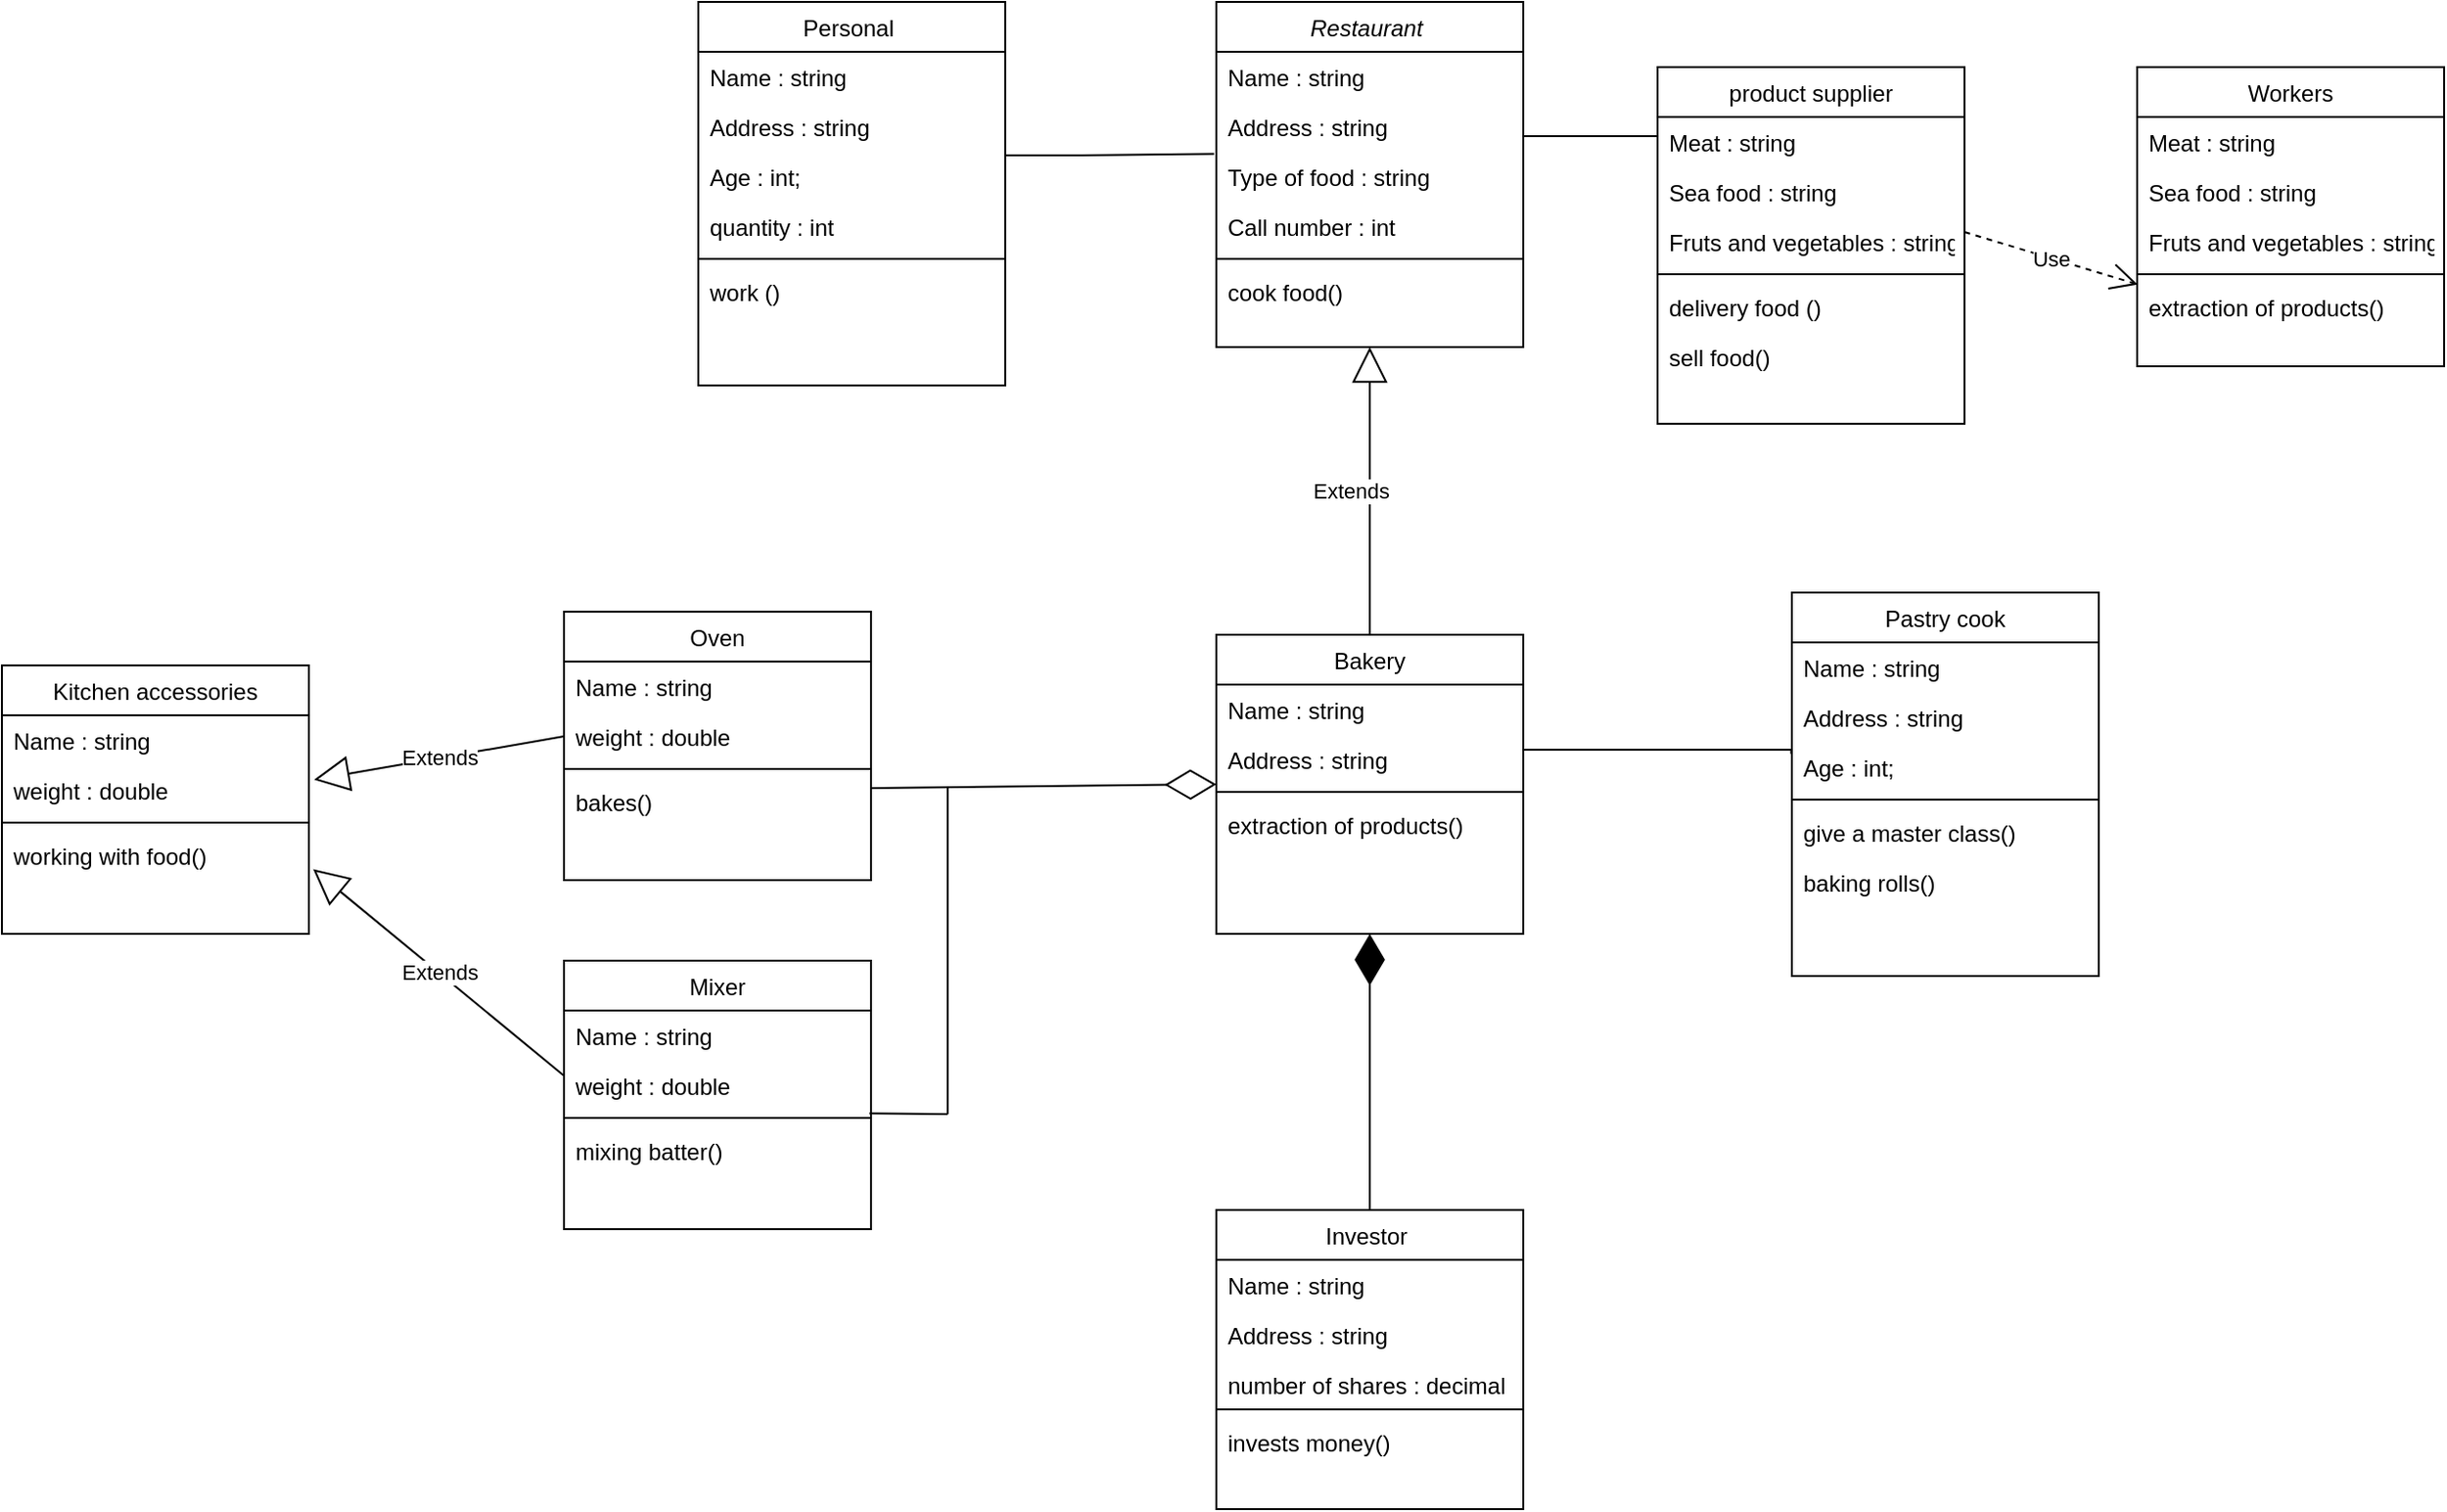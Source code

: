 <mxfile version="20.3.0" type="device"><diagram id="C5RBs43oDa-KdzZeNtuy" name="Page-1"><mxGraphModel dx="3197" dy="1315" grid="1" gridSize="10" guides="1" tooltips="1" connect="1" arrows="1" fold="1" page="1" pageScale="1" pageWidth="827" pageHeight="1169" math="0" shadow="0"><root><mxCell id="WIyWlLk6GJQsqaUBKTNV-0"/><mxCell id="WIyWlLk6GJQsqaUBKTNV-1" parent="WIyWlLk6GJQsqaUBKTNV-0"/><mxCell id="zkfFHV4jXpPFQw0GAbJ--0" value="Restaurant " style="swimlane;fontStyle=2;align=center;verticalAlign=top;childLayout=stackLayout;horizontal=1;startSize=26;horizontalStack=0;resizeParent=1;resizeLast=0;collapsible=1;marginBottom=0;rounded=0;shadow=0;strokeWidth=1;" parent="WIyWlLk6GJQsqaUBKTNV-1" vertex="1"><mxGeometry x="220" y="120" width="160" height="180" as="geometry"><mxRectangle x="230" y="140" width="160" height="26" as="alternateBounds"/></mxGeometry></mxCell><mxCell id="zkfFHV4jXpPFQw0GAbJ--1" value="Name : string" style="text;align=left;verticalAlign=top;spacingLeft=4;spacingRight=4;overflow=hidden;rotatable=0;points=[[0,0.5],[1,0.5]];portConstraint=eastwest;" parent="zkfFHV4jXpPFQw0GAbJ--0" vertex="1"><mxGeometry y="26" width="160" height="26" as="geometry"/></mxCell><mxCell id="zkfFHV4jXpPFQw0GAbJ--2" value="Address : string" style="text;align=left;verticalAlign=top;spacingLeft=4;spacingRight=4;overflow=hidden;rotatable=0;points=[[0,0.5],[1,0.5]];portConstraint=eastwest;rounded=0;shadow=0;html=0;" parent="zkfFHV4jXpPFQw0GAbJ--0" vertex="1"><mxGeometry y="52" width="160" height="26" as="geometry"/></mxCell><mxCell id="zkfFHV4jXpPFQw0GAbJ--3" value="Type of food : string " style="text;align=left;verticalAlign=top;spacingLeft=4;spacingRight=4;overflow=hidden;rotatable=0;points=[[0,0.5],[1,0.5]];portConstraint=eastwest;rounded=0;shadow=0;html=0;" parent="zkfFHV4jXpPFQw0GAbJ--0" vertex="1"><mxGeometry y="78" width="160" height="26" as="geometry"/></mxCell><mxCell id="2Ug2BxWa-2pnlb_ujtvw-30" value="Call number : int" style="text;align=left;verticalAlign=top;spacingLeft=4;spacingRight=4;overflow=hidden;rotatable=0;points=[[0,0.5],[1,0.5]];portConstraint=eastwest;rounded=0;shadow=0;html=0;" vertex="1" parent="zkfFHV4jXpPFQw0GAbJ--0"><mxGeometry y="104" width="160" height="26" as="geometry"/></mxCell><mxCell id="2Ug2BxWa-2pnlb_ujtvw-0" value="" style="line;html=1;strokeWidth=1;align=left;verticalAlign=middle;spacingTop=-1;spacingLeft=3;spacingRight=3;rotatable=0;labelPosition=right;points=[];portConstraint=eastwest;" vertex="1" parent="zkfFHV4jXpPFQw0GAbJ--0"><mxGeometry y="130" width="160" height="8" as="geometry"/></mxCell><mxCell id="2Ug2BxWa-2pnlb_ujtvw-2" value="cook food()" style="text;align=left;verticalAlign=top;spacingLeft=4;spacingRight=4;overflow=hidden;rotatable=0;points=[[0,0.5],[1,0.5]];portConstraint=eastwest;rounded=0;shadow=0;html=0;" vertex="1" parent="zkfFHV4jXpPFQw0GAbJ--0"><mxGeometry y="138" width="160" height="20" as="geometry"/></mxCell><mxCell id="zkfFHV4jXpPFQw0GAbJ--13" value="product supplier" style="swimlane;fontStyle=0;align=center;verticalAlign=top;childLayout=stackLayout;horizontal=1;startSize=26;horizontalStack=0;resizeParent=1;resizeLast=0;collapsible=1;marginBottom=0;rounded=0;shadow=0;strokeWidth=1;" parent="WIyWlLk6GJQsqaUBKTNV-1" vertex="1"><mxGeometry x="450" y="154" width="160" height="186" as="geometry"><mxRectangle x="340" y="380" width="170" height="26" as="alternateBounds"/></mxGeometry></mxCell><mxCell id="zkfFHV4jXpPFQw0GAbJ--14" value="Meat : string" style="text;align=left;verticalAlign=top;spacingLeft=4;spacingRight=4;overflow=hidden;rotatable=0;points=[[0,0.5],[1,0.5]];portConstraint=eastwest;" parent="zkfFHV4jXpPFQw0GAbJ--13" vertex="1"><mxGeometry y="26" width="160" height="26" as="geometry"/></mxCell><mxCell id="2Ug2BxWa-2pnlb_ujtvw-9" value="Sea food : string" style="text;align=left;verticalAlign=top;spacingLeft=4;spacingRight=4;overflow=hidden;rotatable=0;points=[[0,0.5],[1,0.5]];portConstraint=eastwest;" vertex="1" parent="zkfFHV4jXpPFQw0GAbJ--13"><mxGeometry y="52" width="160" height="26" as="geometry"/></mxCell><mxCell id="2Ug2BxWa-2pnlb_ujtvw-28" value="Fruts and vegetables : string " style="text;align=left;verticalAlign=top;spacingLeft=4;spacingRight=4;overflow=hidden;rotatable=0;points=[[0,0.5],[1,0.5]];portConstraint=eastwest;" vertex="1" parent="zkfFHV4jXpPFQw0GAbJ--13"><mxGeometry y="78" width="160" height="26" as="geometry"/></mxCell><mxCell id="2Ug2BxWa-2pnlb_ujtvw-10" value="" style="line;html=1;strokeWidth=1;align=left;verticalAlign=middle;spacingTop=-1;spacingLeft=3;spacingRight=3;rotatable=0;labelPosition=right;points=[];portConstraint=eastwest;" vertex="1" parent="zkfFHV4jXpPFQw0GAbJ--13"><mxGeometry y="104" width="160" height="8" as="geometry"/></mxCell><mxCell id="2Ug2BxWa-2pnlb_ujtvw-12" value="delivery food ()" style="text;align=left;verticalAlign=top;spacingLeft=4;spacingRight=4;overflow=hidden;rotatable=0;points=[[0,0.5],[1,0.5]];portConstraint=eastwest;" vertex="1" parent="zkfFHV4jXpPFQw0GAbJ--13"><mxGeometry y="112" width="160" height="26" as="geometry"/></mxCell><mxCell id="2Ug2BxWa-2pnlb_ujtvw-11" value="sell food()" style="text;align=left;verticalAlign=top;spacingLeft=4;spacingRight=4;overflow=hidden;rotatable=0;points=[[0,0.5],[1,0.5]];portConstraint=eastwest;" vertex="1" parent="zkfFHV4jXpPFQw0GAbJ--13"><mxGeometry y="138" width="160" height="26" as="geometry"/></mxCell><mxCell id="2Ug2BxWa-2pnlb_ujtvw-5" value="" style="endArrow=none;html=1;edgeStyle=orthogonalEdgeStyle;rounded=0;" edge="1" parent="WIyWlLk6GJQsqaUBKTNV-1"><mxGeometry relative="1" as="geometry"><mxPoint x="380" y="190" as="sourcePoint"/><mxPoint x="450" y="190" as="targetPoint"/><Array as="points"><mxPoint x="420" y="190"/><mxPoint x="420" y="190"/></Array></mxGeometry></mxCell><mxCell id="2Ug2BxWa-2pnlb_ujtvw-13" value="Workers" style="swimlane;fontStyle=0;align=center;verticalAlign=top;childLayout=stackLayout;horizontal=1;startSize=26;horizontalStack=0;resizeParent=1;resizeLast=0;collapsible=1;marginBottom=0;rounded=0;shadow=0;strokeWidth=1;" vertex="1" parent="WIyWlLk6GJQsqaUBKTNV-1"><mxGeometry x="700" y="154" width="160" height="156" as="geometry"><mxRectangle x="340" y="380" width="170" height="26" as="alternateBounds"/></mxGeometry></mxCell><mxCell id="2Ug2BxWa-2pnlb_ujtvw-14" value="Meat : string" style="text;align=left;verticalAlign=top;spacingLeft=4;spacingRight=4;overflow=hidden;rotatable=0;points=[[0,0.5],[1,0.5]];portConstraint=eastwest;" vertex="1" parent="2Ug2BxWa-2pnlb_ujtvw-13"><mxGeometry y="26" width="160" height="26" as="geometry"/></mxCell><mxCell id="2Ug2BxWa-2pnlb_ujtvw-15" value="Sea food : string" style="text;align=left;verticalAlign=top;spacingLeft=4;spacingRight=4;overflow=hidden;rotatable=0;points=[[0,0.5],[1,0.5]];portConstraint=eastwest;" vertex="1" parent="2Ug2BxWa-2pnlb_ujtvw-13"><mxGeometry y="52" width="160" height="26" as="geometry"/></mxCell><mxCell id="2Ug2BxWa-2pnlb_ujtvw-29" value="Fruts and vegetables : string " style="text;align=left;verticalAlign=top;spacingLeft=4;spacingRight=4;overflow=hidden;rotatable=0;points=[[0,0.5],[1,0.5]];portConstraint=eastwest;" vertex="1" parent="2Ug2BxWa-2pnlb_ujtvw-13"><mxGeometry y="78" width="160" height="26" as="geometry"/></mxCell><mxCell id="2Ug2BxWa-2pnlb_ujtvw-16" value="" style="line;html=1;strokeWidth=1;align=left;verticalAlign=middle;spacingTop=-1;spacingLeft=3;spacingRight=3;rotatable=0;labelPosition=right;points=[];portConstraint=eastwest;" vertex="1" parent="2Ug2BxWa-2pnlb_ujtvw-13"><mxGeometry y="104" width="160" height="8" as="geometry"/></mxCell><mxCell id="2Ug2BxWa-2pnlb_ujtvw-17" value="extraction of products()" style="text;align=left;verticalAlign=top;spacingLeft=4;spacingRight=4;overflow=hidden;rotatable=0;points=[[0,0.5],[1,0.5]];portConstraint=eastwest;" vertex="1" parent="2Ug2BxWa-2pnlb_ujtvw-13"><mxGeometry y="112" width="160" height="26" as="geometry"/></mxCell><mxCell id="2Ug2BxWa-2pnlb_ujtvw-22" value="Use" style="endArrow=open;endSize=12;dashed=1;html=1;rounded=0;entryX=0.002;entryY=0.051;entryDx=0;entryDy=0;entryPerimeter=0;" edge="1" parent="WIyWlLk6GJQsqaUBKTNV-1" target="2Ug2BxWa-2pnlb_ujtvw-17"><mxGeometry width="160" relative="1" as="geometry"><mxPoint x="610" y="240" as="sourcePoint"/><mxPoint x="670" y="240" as="targetPoint"/></mxGeometry></mxCell><mxCell id="2Ug2BxWa-2pnlb_ujtvw-23" value="Bakery" style="swimlane;fontStyle=0;align=center;verticalAlign=top;childLayout=stackLayout;horizontal=1;startSize=26;horizontalStack=0;resizeParent=1;resizeLast=0;collapsible=1;marginBottom=0;rounded=0;shadow=0;strokeWidth=1;" vertex="1" parent="WIyWlLk6GJQsqaUBKTNV-1"><mxGeometry x="220" y="450" width="160" height="156" as="geometry"><mxRectangle x="340" y="380" width="170" height="26" as="alternateBounds"/></mxGeometry></mxCell><mxCell id="2Ug2BxWa-2pnlb_ujtvw-24" value="Name : string" style="text;align=left;verticalAlign=top;spacingLeft=4;spacingRight=4;overflow=hidden;rotatable=0;points=[[0,0.5],[1,0.5]];portConstraint=eastwest;" vertex="1" parent="2Ug2BxWa-2pnlb_ujtvw-23"><mxGeometry y="26" width="160" height="26" as="geometry"/></mxCell><mxCell id="2Ug2BxWa-2pnlb_ujtvw-25" value="Address : string" style="text;align=left;verticalAlign=top;spacingLeft=4;spacingRight=4;overflow=hidden;rotatable=0;points=[[0,0.5],[1,0.5]];portConstraint=eastwest;" vertex="1" parent="2Ug2BxWa-2pnlb_ujtvw-23"><mxGeometry y="52" width="160" height="26" as="geometry"/></mxCell><mxCell id="2Ug2BxWa-2pnlb_ujtvw-26" value="" style="line;html=1;strokeWidth=1;align=left;verticalAlign=middle;spacingTop=-1;spacingLeft=3;spacingRight=3;rotatable=0;labelPosition=right;points=[];portConstraint=eastwest;" vertex="1" parent="2Ug2BxWa-2pnlb_ujtvw-23"><mxGeometry y="78" width="160" height="8" as="geometry"/></mxCell><mxCell id="2Ug2BxWa-2pnlb_ujtvw-27" value="extraction of products()" style="text;align=left;verticalAlign=top;spacingLeft=4;spacingRight=4;overflow=hidden;rotatable=0;points=[[0,0.5],[1,0.5]];portConstraint=eastwest;" vertex="1" parent="2Ug2BxWa-2pnlb_ujtvw-23"><mxGeometry y="86" width="160" height="26" as="geometry"/></mxCell><mxCell id="2Ug2BxWa-2pnlb_ujtvw-31" value="Extends" style="endArrow=block;endSize=16;endFill=0;html=1;rounded=0;entryX=0.5;entryY=1;entryDx=0;entryDy=0;exitX=0.5;exitY=0;exitDx=0;exitDy=0;" edge="1" parent="WIyWlLk6GJQsqaUBKTNV-1" source="2Ug2BxWa-2pnlb_ujtvw-23" target="zkfFHV4jXpPFQw0GAbJ--0"><mxGeometry y="10" width="160" relative="1" as="geometry"><mxPoint x="110" y="570" as="sourcePoint"/><mxPoint x="270" y="570" as="targetPoint"/><mxPoint as="offset"/></mxGeometry></mxCell><mxCell id="2Ug2BxWa-2pnlb_ujtvw-32" value="Pastry cook" style="swimlane;fontStyle=0;align=center;verticalAlign=top;childLayout=stackLayout;horizontal=1;startSize=26;horizontalStack=0;resizeParent=1;resizeLast=0;collapsible=1;marginBottom=0;rounded=0;shadow=0;strokeWidth=1;" vertex="1" parent="WIyWlLk6GJQsqaUBKTNV-1"><mxGeometry x="520" y="428" width="160" height="200" as="geometry"><mxRectangle x="340" y="380" width="170" height="26" as="alternateBounds"/></mxGeometry></mxCell><mxCell id="2Ug2BxWa-2pnlb_ujtvw-33" value="Name : string" style="text;align=left;verticalAlign=top;spacingLeft=4;spacingRight=4;overflow=hidden;rotatable=0;points=[[0,0.5],[1,0.5]];portConstraint=eastwest;" vertex="1" parent="2Ug2BxWa-2pnlb_ujtvw-32"><mxGeometry y="26" width="160" height="26" as="geometry"/></mxCell><mxCell id="2Ug2BxWa-2pnlb_ujtvw-34" value="Address : string" style="text;align=left;verticalAlign=top;spacingLeft=4;spacingRight=4;overflow=hidden;rotatable=0;points=[[0,0.5],[1,0.5]];portConstraint=eastwest;" vertex="1" parent="2Ug2BxWa-2pnlb_ujtvw-32"><mxGeometry y="52" width="160" height="26" as="geometry"/></mxCell><mxCell id="2Ug2BxWa-2pnlb_ujtvw-37" value="Age : int;" style="text;align=left;verticalAlign=top;spacingLeft=4;spacingRight=4;overflow=hidden;rotatable=0;points=[[0,0.5],[1,0.5]];portConstraint=eastwest;" vertex="1" parent="2Ug2BxWa-2pnlb_ujtvw-32"><mxGeometry y="78" width="160" height="26" as="geometry"/></mxCell><mxCell id="2Ug2BxWa-2pnlb_ujtvw-35" value="" style="line;html=1;strokeWidth=1;align=left;verticalAlign=middle;spacingTop=-1;spacingLeft=3;spacingRight=3;rotatable=0;labelPosition=right;points=[];portConstraint=eastwest;" vertex="1" parent="2Ug2BxWa-2pnlb_ujtvw-32"><mxGeometry y="104" width="160" height="8" as="geometry"/></mxCell><mxCell id="2Ug2BxWa-2pnlb_ujtvw-39" value="give a master class()" style="text;align=left;verticalAlign=top;spacingLeft=4;spacingRight=4;overflow=hidden;rotatable=0;points=[[0,0.5],[1,0.5]];portConstraint=eastwest;" vertex="1" parent="2Ug2BxWa-2pnlb_ujtvw-32"><mxGeometry y="112" width="160" height="26" as="geometry"/></mxCell><mxCell id="2Ug2BxWa-2pnlb_ujtvw-36" value="baking rolls()" style="text;align=left;verticalAlign=top;spacingLeft=4;spacingRight=4;overflow=hidden;rotatable=0;points=[[0,0.5],[1,0.5]];portConstraint=eastwest;" vertex="1" parent="2Ug2BxWa-2pnlb_ujtvw-32"><mxGeometry y="138" width="160" height="26" as="geometry"/></mxCell><mxCell id="2Ug2BxWa-2pnlb_ujtvw-40" value="" style="endArrow=none;html=1;edgeStyle=orthogonalEdgeStyle;rounded=0;entryX=-0.002;entryY=0.238;entryDx=0;entryDy=0;entryPerimeter=0;" edge="1" parent="WIyWlLk6GJQsqaUBKTNV-1" target="2Ug2BxWa-2pnlb_ujtvw-37"><mxGeometry relative="1" as="geometry"><mxPoint x="380" y="510" as="sourcePoint"/><mxPoint x="450" y="510" as="targetPoint"/><Array as="points"><mxPoint x="520" y="510"/></Array></mxGeometry></mxCell><mxCell id="2Ug2BxWa-2pnlb_ujtvw-41" value="Investor " style="swimlane;fontStyle=0;align=center;verticalAlign=top;childLayout=stackLayout;horizontal=1;startSize=26;horizontalStack=0;resizeParent=1;resizeLast=0;collapsible=1;marginBottom=0;rounded=0;shadow=0;strokeWidth=1;" vertex="1" parent="WIyWlLk6GJQsqaUBKTNV-1"><mxGeometry x="220" y="750" width="160" height="156" as="geometry"><mxRectangle x="340" y="380" width="170" height="26" as="alternateBounds"/></mxGeometry></mxCell><mxCell id="2Ug2BxWa-2pnlb_ujtvw-42" value="Name : string" style="text;align=left;verticalAlign=top;spacingLeft=4;spacingRight=4;overflow=hidden;rotatable=0;points=[[0,0.5],[1,0.5]];portConstraint=eastwest;" vertex="1" parent="2Ug2BxWa-2pnlb_ujtvw-41"><mxGeometry y="26" width="160" height="26" as="geometry"/></mxCell><mxCell id="2Ug2BxWa-2pnlb_ujtvw-43" value="Address : string" style="text;align=left;verticalAlign=top;spacingLeft=4;spacingRight=4;overflow=hidden;rotatable=0;points=[[0,0.5],[1,0.5]];portConstraint=eastwest;" vertex="1" parent="2Ug2BxWa-2pnlb_ujtvw-41"><mxGeometry y="52" width="160" height="26" as="geometry"/></mxCell><mxCell id="2Ug2BxWa-2pnlb_ujtvw-45" value="number of shares : decimal " style="text;align=left;verticalAlign=top;spacingLeft=4;spacingRight=4;overflow=hidden;rotatable=0;points=[[0,0.5],[1,0.5]];portConstraint=eastwest;" vertex="1" parent="2Ug2BxWa-2pnlb_ujtvw-41"><mxGeometry y="78" width="160" height="22" as="geometry"/></mxCell><mxCell id="2Ug2BxWa-2pnlb_ujtvw-44" value="" style="line;html=1;strokeWidth=1;align=left;verticalAlign=middle;spacingTop=-1;spacingLeft=3;spacingRight=3;rotatable=0;labelPosition=right;points=[];portConstraint=eastwest;" vertex="1" parent="2Ug2BxWa-2pnlb_ujtvw-41"><mxGeometry y="100" width="160" height="8" as="geometry"/></mxCell><mxCell id="2Ug2BxWa-2pnlb_ujtvw-46" value="invests money()" style="text;align=left;verticalAlign=top;spacingLeft=4;spacingRight=4;overflow=hidden;rotatable=0;points=[[0,0.5],[1,0.5]];portConstraint=eastwest;" vertex="1" parent="2Ug2BxWa-2pnlb_ujtvw-41"><mxGeometry y="108" width="160" height="22" as="geometry"/></mxCell><mxCell id="2Ug2BxWa-2pnlb_ujtvw-48" value="" style="endArrow=diamondThin;endFill=1;endSize=24;html=1;rounded=0;entryX=0.5;entryY=1;entryDx=0;entryDy=0;exitX=0.5;exitY=0;exitDx=0;exitDy=0;" edge="1" parent="WIyWlLk6GJQsqaUBKTNV-1" source="2Ug2BxWa-2pnlb_ujtvw-41" target="2Ug2BxWa-2pnlb_ujtvw-23"><mxGeometry width="160" relative="1" as="geometry"><mxPoint x="400" y="690" as="sourcePoint"/><mxPoint x="560" y="690" as="targetPoint"/></mxGeometry></mxCell><mxCell id="2Ug2BxWa-2pnlb_ujtvw-49" value="Personal " style="swimlane;fontStyle=0;align=center;verticalAlign=top;childLayout=stackLayout;horizontal=1;startSize=26;horizontalStack=0;resizeParent=1;resizeLast=0;collapsible=1;marginBottom=0;rounded=0;shadow=0;strokeWidth=1;" vertex="1" parent="WIyWlLk6GJQsqaUBKTNV-1"><mxGeometry x="-50" y="120" width="160" height="200" as="geometry"><mxRectangle x="340" y="380" width="170" height="26" as="alternateBounds"/></mxGeometry></mxCell><mxCell id="2Ug2BxWa-2pnlb_ujtvw-50" value="Name : string" style="text;align=left;verticalAlign=top;spacingLeft=4;spacingRight=4;overflow=hidden;rotatable=0;points=[[0,0.5],[1,0.5]];portConstraint=eastwest;" vertex="1" parent="2Ug2BxWa-2pnlb_ujtvw-49"><mxGeometry y="26" width="160" height="26" as="geometry"/></mxCell><mxCell id="2Ug2BxWa-2pnlb_ujtvw-51" value="Address : string" style="text;align=left;verticalAlign=top;spacingLeft=4;spacingRight=4;overflow=hidden;rotatable=0;points=[[0,0.5],[1,0.5]];portConstraint=eastwest;" vertex="1" parent="2Ug2BxWa-2pnlb_ujtvw-49"><mxGeometry y="52" width="160" height="26" as="geometry"/></mxCell><mxCell id="2Ug2BxWa-2pnlb_ujtvw-52" value="Age : int;" style="text;align=left;verticalAlign=top;spacingLeft=4;spacingRight=4;overflow=hidden;rotatable=0;points=[[0,0.5],[1,0.5]];portConstraint=eastwest;" vertex="1" parent="2Ug2BxWa-2pnlb_ujtvw-49"><mxGeometry y="78" width="160" height="26" as="geometry"/></mxCell><mxCell id="2Ug2BxWa-2pnlb_ujtvw-55" value="quantity : int" style="text;align=left;verticalAlign=top;spacingLeft=4;spacingRight=4;overflow=hidden;rotatable=0;points=[[0,0.5],[1,0.5]];portConstraint=eastwest;" vertex="1" parent="2Ug2BxWa-2pnlb_ujtvw-49"><mxGeometry y="104" width="160" height="26" as="geometry"/></mxCell><mxCell id="2Ug2BxWa-2pnlb_ujtvw-53" value="" style="line;html=1;strokeWidth=1;align=left;verticalAlign=middle;spacingTop=-1;spacingLeft=3;spacingRight=3;rotatable=0;labelPosition=right;points=[];portConstraint=eastwest;" vertex="1" parent="2Ug2BxWa-2pnlb_ujtvw-49"><mxGeometry y="130" width="160" height="8" as="geometry"/></mxCell><mxCell id="2Ug2BxWa-2pnlb_ujtvw-54" value="work ()" style="text;align=left;verticalAlign=top;spacingLeft=4;spacingRight=4;overflow=hidden;rotatable=0;points=[[0,0.5],[1,0.5]];portConstraint=eastwest;" vertex="1" parent="2Ug2BxWa-2pnlb_ujtvw-49"><mxGeometry y="138" width="160" height="26" as="geometry"/></mxCell><mxCell id="2Ug2BxWa-2pnlb_ujtvw-57" value="" style="endArrow=none;html=1;edgeStyle=orthogonalEdgeStyle;rounded=0;entryX=-0.007;entryY=0.048;entryDx=0;entryDy=0;entryPerimeter=0;" edge="1" parent="WIyWlLk6GJQsqaUBKTNV-1" target="zkfFHV4jXpPFQw0GAbJ--3"><mxGeometry relative="1" as="geometry"><mxPoint x="110" y="200" as="sourcePoint"/><mxPoint x="180" y="200" as="targetPoint"/><Array as="points"><mxPoint x="150" y="200"/></Array></mxGeometry></mxCell><mxCell id="2Ug2BxWa-2pnlb_ujtvw-58" value="" style="endArrow=diamondThin;endFill=0;endSize=24;html=1;rounded=0;entryX=0;entryY=0.5;entryDx=0;entryDy=0;" edge="1" parent="WIyWlLk6GJQsqaUBKTNV-1" target="2Ug2BxWa-2pnlb_ujtvw-23"><mxGeometry width="160" relative="1" as="geometry"><mxPoint x="40" y="530" as="sourcePoint"/><mxPoint x="210" y="530" as="targetPoint"/></mxGeometry></mxCell><mxCell id="2Ug2BxWa-2pnlb_ujtvw-59" value="Oven" style="swimlane;fontStyle=0;align=center;verticalAlign=top;childLayout=stackLayout;horizontal=1;startSize=26;horizontalStack=0;resizeParent=1;resizeLast=0;collapsible=1;marginBottom=0;rounded=0;shadow=0;strokeWidth=1;" vertex="1" parent="WIyWlLk6GJQsqaUBKTNV-1"><mxGeometry x="-120" y="438" width="160" height="140" as="geometry"><mxRectangle x="340" y="380" width="170" height="26" as="alternateBounds"/></mxGeometry></mxCell><mxCell id="2Ug2BxWa-2pnlb_ujtvw-60" value="Name : string" style="text;align=left;verticalAlign=top;spacingLeft=4;spacingRight=4;overflow=hidden;rotatable=0;points=[[0,0.5],[1,0.5]];portConstraint=eastwest;" vertex="1" parent="2Ug2BxWa-2pnlb_ujtvw-59"><mxGeometry y="26" width="160" height="26" as="geometry"/></mxCell><mxCell id="2Ug2BxWa-2pnlb_ujtvw-61" value="weight : double" style="text;align=left;verticalAlign=top;spacingLeft=4;spacingRight=4;overflow=hidden;rotatable=0;points=[[0,0.5],[1,0.5]];portConstraint=eastwest;" vertex="1" parent="2Ug2BxWa-2pnlb_ujtvw-59"><mxGeometry y="52" width="160" height="26" as="geometry"/></mxCell><mxCell id="2Ug2BxWa-2pnlb_ujtvw-63" value="" style="line;html=1;strokeWidth=1;align=left;verticalAlign=middle;spacingTop=-1;spacingLeft=3;spacingRight=3;rotatable=0;labelPosition=right;points=[];portConstraint=eastwest;" vertex="1" parent="2Ug2BxWa-2pnlb_ujtvw-59"><mxGeometry y="78" width="160" height="8" as="geometry"/></mxCell><mxCell id="2Ug2BxWa-2pnlb_ujtvw-64" value="bakes()" style="text;align=left;verticalAlign=top;spacingLeft=4;spacingRight=4;overflow=hidden;rotatable=0;points=[[0,0.5],[1,0.5]];portConstraint=eastwest;" vertex="1" parent="2Ug2BxWa-2pnlb_ujtvw-59"><mxGeometry y="86" width="160" height="54" as="geometry"/></mxCell><mxCell id="2Ug2BxWa-2pnlb_ujtvw-67" value="Mixer" style="swimlane;fontStyle=0;align=center;verticalAlign=top;childLayout=stackLayout;horizontal=1;startSize=26;horizontalStack=0;resizeParent=1;resizeLast=0;collapsible=1;marginBottom=0;rounded=0;shadow=0;strokeWidth=1;" vertex="1" parent="WIyWlLk6GJQsqaUBKTNV-1"><mxGeometry x="-120" y="620" width="160" height="140" as="geometry"><mxRectangle x="340" y="380" width="170" height="26" as="alternateBounds"/></mxGeometry></mxCell><mxCell id="2Ug2BxWa-2pnlb_ujtvw-68" value="Name : string" style="text;align=left;verticalAlign=top;spacingLeft=4;spacingRight=4;overflow=hidden;rotatable=0;points=[[0,0.5],[1,0.5]];portConstraint=eastwest;" vertex="1" parent="2Ug2BxWa-2pnlb_ujtvw-67"><mxGeometry y="26" width="160" height="26" as="geometry"/></mxCell><mxCell id="2Ug2BxWa-2pnlb_ujtvw-69" value="weight : double" style="text;align=left;verticalAlign=top;spacingLeft=4;spacingRight=4;overflow=hidden;rotatable=0;points=[[0,0.5],[1,0.5]];portConstraint=eastwest;" vertex="1" parent="2Ug2BxWa-2pnlb_ujtvw-67"><mxGeometry y="52" width="160" height="26" as="geometry"/></mxCell><mxCell id="2Ug2BxWa-2pnlb_ujtvw-70" value="" style="line;html=1;strokeWidth=1;align=left;verticalAlign=middle;spacingTop=-1;spacingLeft=3;spacingRight=3;rotatable=0;labelPosition=right;points=[];portConstraint=eastwest;" vertex="1" parent="2Ug2BxWa-2pnlb_ujtvw-67"><mxGeometry y="78" width="160" height="8" as="geometry"/></mxCell><mxCell id="2Ug2BxWa-2pnlb_ujtvw-71" value="mixing batter()" style="text;align=left;verticalAlign=top;spacingLeft=4;spacingRight=4;overflow=hidden;rotatable=0;points=[[0,0.5],[1,0.5]];portConstraint=eastwest;" vertex="1" parent="2Ug2BxWa-2pnlb_ujtvw-67"><mxGeometry y="86" width="160" height="54" as="geometry"/></mxCell><mxCell id="2Ug2BxWa-2pnlb_ujtvw-72" value="" style="endArrow=none;html=1;rounded=0;" edge="1" parent="WIyWlLk6GJQsqaUBKTNV-1"><mxGeometry width="50" height="50" relative="1" as="geometry"><mxPoint x="80" y="700" as="sourcePoint"/><mxPoint x="80" y="530" as="targetPoint"/></mxGeometry></mxCell><mxCell id="2Ug2BxWa-2pnlb_ujtvw-75" value="" style="endArrow=none;html=1;rounded=0;exitX=0.995;exitY=1.062;exitDx=0;exitDy=0;exitPerimeter=0;" edge="1" parent="WIyWlLk6GJQsqaUBKTNV-1" source="2Ug2BxWa-2pnlb_ujtvw-69"><mxGeometry width="50" height="50" relative="1" as="geometry"><mxPoint x="60" y="715" as="sourcePoint"/><mxPoint x="80" y="700" as="targetPoint"/></mxGeometry></mxCell><mxCell id="2Ug2BxWa-2pnlb_ujtvw-82" value="Kitchen accessories" style="swimlane;fontStyle=0;align=center;verticalAlign=top;childLayout=stackLayout;horizontal=1;startSize=26;horizontalStack=0;resizeParent=1;resizeLast=0;collapsible=1;marginBottom=0;rounded=0;shadow=0;strokeWidth=1;" vertex="1" parent="WIyWlLk6GJQsqaUBKTNV-1"><mxGeometry x="-413" y="466" width="160" height="140" as="geometry"><mxRectangle x="340" y="380" width="170" height="26" as="alternateBounds"/></mxGeometry></mxCell><mxCell id="2Ug2BxWa-2pnlb_ujtvw-83" value="Name : string" style="text;align=left;verticalAlign=top;spacingLeft=4;spacingRight=4;overflow=hidden;rotatable=0;points=[[0,0.5],[1,0.5]];portConstraint=eastwest;" vertex="1" parent="2Ug2BxWa-2pnlb_ujtvw-82"><mxGeometry y="26" width="160" height="26" as="geometry"/></mxCell><mxCell id="2Ug2BxWa-2pnlb_ujtvw-84" value="weight : double" style="text;align=left;verticalAlign=top;spacingLeft=4;spacingRight=4;overflow=hidden;rotatable=0;points=[[0,0.5],[1,0.5]];portConstraint=eastwest;" vertex="1" parent="2Ug2BxWa-2pnlb_ujtvw-82"><mxGeometry y="52" width="160" height="26" as="geometry"/></mxCell><mxCell id="2Ug2BxWa-2pnlb_ujtvw-85" value="" style="line;html=1;strokeWidth=1;align=left;verticalAlign=middle;spacingTop=-1;spacingLeft=3;spacingRight=3;rotatable=0;labelPosition=right;points=[];portConstraint=eastwest;" vertex="1" parent="2Ug2BxWa-2pnlb_ujtvw-82"><mxGeometry y="78" width="160" height="8" as="geometry"/></mxCell><mxCell id="2Ug2BxWa-2pnlb_ujtvw-86" value="working with food()" style="text;align=left;verticalAlign=top;spacingLeft=4;spacingRight=4;overflow=hidden;rotatable=0;points=[[0,0.5],[1,0.5]];portConstraint=eastwest;" vertex="1" parent="2Ug2BxWa-2pnlb_ujtvw-82"><mxGeometry y="86" width="160" height="54" as="geometry"/></mxCell><mxCell id="2Ug2BxWa-2pnlb_ujtvw-91" value="Extends" style="endArrow=block;endSize=16;endFill=0;html=1;rounded=0;exitX=0;exitY=0.5;exitDx=0;exitDy=0;entryX=1.017;entryY=0.294;entryDx=0;entryDy=0;entryPerimeter=0;" edge="1" parent="WIyWlLk6GJQsqaUBKTNV-1" source="2Ug2BxWa-2pnlb_ujtvw-61" target="2Ug2BxWa-2pnlb_ujtvw-84"><mxGeometry width="160" relative="1" as="geometry"><mxPoint x="-370" y="680" as="sourcePoint"/><mxPoint x="-210" y="680" as="targetPoint"/></mxGeometry></mxCell><mxCell id="2Ug2BxWa-2pnlb_ujtvw-92" value="Extends" style="endArrow=block;endSize=16;endFill=0;html=1;rounded=0;exitX=0;exitY=0.5;exitDx=0;exitDy=0;entryX=1.014;entryY=0.376;entryDx=0;entryDy=0;entryPerimeter=0;" edge="1" parent="WIyWlLk6GJQsqaUBKTNV-1" target="2Ug2BxWa-2pnlb_ujtvw-86"><mxGeometry width="160" relative="1" as="geometry"><mxPoint x="-120" y="680" as="sourcePoint"/><mxPoint x="-250.28" y="702.644" as="targetPoint"/></mxGeometry></mxCell></root></mxGraphModel></diagram></mxfile>